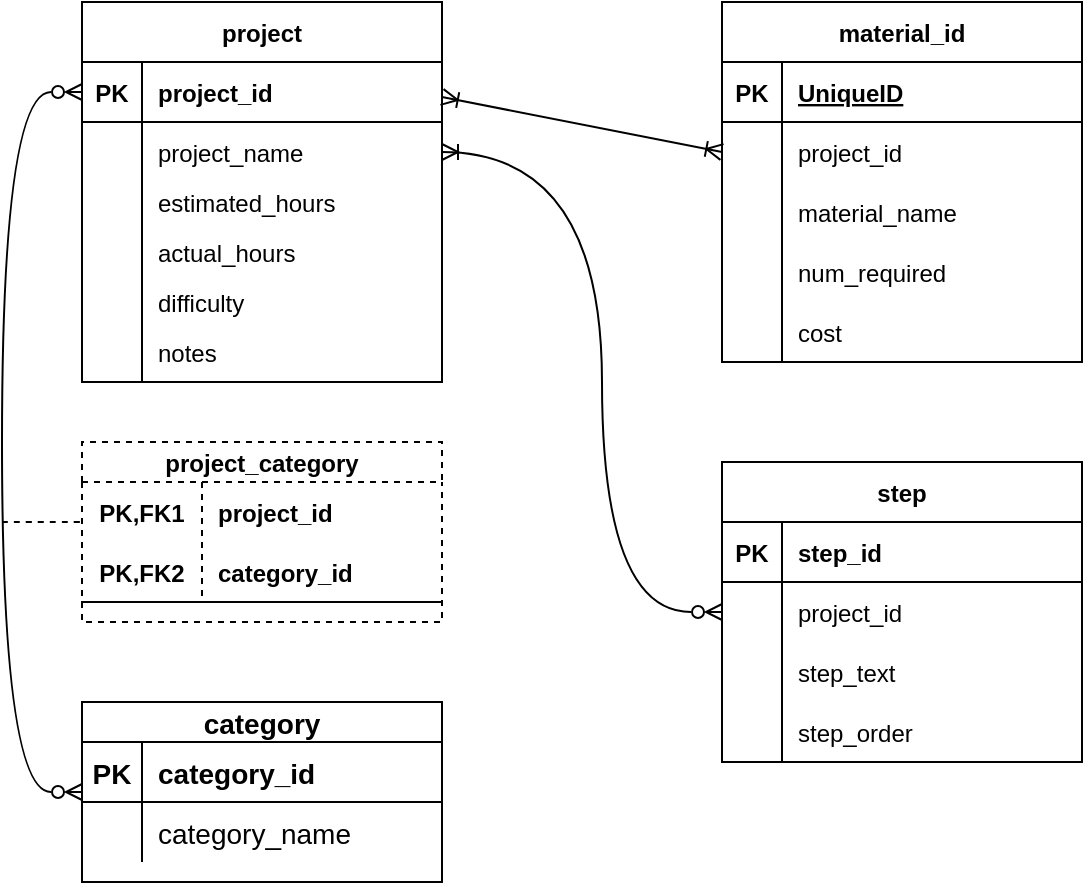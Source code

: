 <mxfile version="20.7.4" type="device"><diagram id="R2lEEEUBdFMjLlhIrx00" name="Page-1"><mxGraphModel dx="838" dy="360" grid="1" gridSize="10" guides="1" tooltips="1" connect="1" arrows="1" fold="1" page="1" pageScale="1" pageWidth="850" pageHeight="1100" math="0" shadow="0" extFonts="Permanent Marker^https://fonts.googleapis.com/css?family=Permanent+Marker"><root><mxCell id="0"/><mxCell id="1" parent="0"/><mxCell id="pqsTGUwIVfDf317Z8F6M-10" value="category" style="shape=table;startSize=20;container=1;collapsible=1;childLayout=tableLayout;fixedRows=1;rowLines=0;fontStyle=1;align=center;resizeLast=1;fontSize=14;rounded=0;" parent="1" vertex="1"><mxGeometry x="130" y="460" width="180" height="90" as="geometry"/></mxCell><mxCell id="pqsTGUwIVfDf317Z8F6M-11" value="" style="shape=partialRectangle;collapsible=0;dropTarget=0;pointerEvents=0;fillColor=none;points=[[0,0.5],[1,0.5]];portConstraint=eastwest;top=0;left=0;right=0;bottom=1;fontSize=14;rounded=1;" parent="pqsTGUwIVfDf317Z8F6M-10" vertex="1"><mxGeometry y="20" width="180" height="30" as="geometry"/></mxCell><mxCell id="pqsTGUwIVfDf317Z8F6M-12" value="PK" style="shape=partialRectangle;overflow=hidden;connectable=0;fillColor=none;top=0;left=0;bottom=0;right=0;fontStyle=1;fontSize=14;rounded=1;" parent="pqsTGUwIVfDf317Z8F6M-11" vertex="1"><mxGeometry width="30" height="30" as="geometry"><mxRectangle width="30" height="30" as="alternateBounds"/></mxGeometry></mxCell><mxCell id="pqsTGUwIVfDf317Z8F6M-13" value="category_id" style="shape=partialRectangle;overflow=hidden;connectable=0;fillColor=none;top=0;left=0;bottom=0;right=0;align=left;spacingLeft=6;fontStyle=1;fontSize=14;rounded=1;" parent="pqsTGUwIVfDf317Z8F6M-11" vertex="1"><mxGeometry x="30" width="150" height="30" as="geometry"><mxRectangle width="150" height="30" as="alternateBounds"/></mxGeometry></mxCell><mxCell id="pqsTGUwIVfDf317Z8F6M-14" value="" style="shape=partialRectangle;collapsible=0;dropTarget=0;pointerEvents=0;fillColor=none;points=[[0,0.5],[1,0.5]];portConstraint=eastwest;top=0;left=0;right=0;bottom=0;fontSize=14;rounded=1;" parent="pqsTGUwIVfDf317Z8F6M-10" vertex="1"><mxGeometry y="50" width="180" height="30" as="geometry"/></mxCell><mxCell id="pqsTGUwIVfDf317Z8F6M-15" value="" style="shape=partialRectangle;overflow=hidden;connectable=0;fillColor=none;top=0;left=0;bottom=0;right=0;fontSize=14;rounded=1;" parent="pqsTGUwIVfDf317Z8F6M-14" vertex="1"><mxGeometry width="30" height="30" as="geometry"><mxRectangle width="30" height="30" as="alternateBounds"/></mxGeometry></mxCell><mxCell id="pqsTGUwIVfDf317Z8F6M-16" value="category_name" style="shape=partialRectangle;overflow=hidden;connectable=0;fillColor=none;top=0;left=0;bottom=0;right=0;align=left;spacingLeft=6;fontSize=14;rounded=1;" parent="pqsTGUwIVfDf317Z8F6M-14" vertex="1"><mxGeometry x="30" width="150" height="30" as="geometry"><mxRectangle width="150" height="30" as="alternateBounds"/></mxGeometry></mxCell><mxCell id="hrref_oMjymuhyO7w-TL-21" value="project" style="shape=table;startSize=30;container=1;collapsible=1;childLayout=tableLayout;fixedRows=1;rowLines=0;fontStyle=1;align=center;resizeLast=1;" vertex="1" parent="1"><mxGeometry x="130" y="110" width="180" height="190" as="geometry"/></mxCell><mxCell id="hrref_oMjymuhyO7w-TL-22" value="" style="shape=tableRow;horizontal=0;startSize=0;swimlaneHead=0;swimlaneBody=0;fillColor=none;collapsible=0;dropTarget=0;points=[[0,0.5],[1,0.5]];portConstraint=eastwest;top=0;left=0;right=0;bottom=1;" vertex="1" parent="hrref_oMjymuhyO7w-TL-21"><mxGeometry y="30" width="180" height="30" as="geometry"/></mxCell><mxCell id="hrref_oMjymuhyO7w-TL-23" value="PK" style="shape=partialRectangle;connectable=0;fillColor=none;top=0;left=0;bottom=0;right=0;fontStyle=1;overflow=hidden;" vertex="1" parent="hrref_oMjymuhyO7w-TL-22"><mxGeometry width="30" height="30" as="geometry"><mxRectangle width="30" height="30" as="alternateBounds"/></mxGeometry></mxCell><mxCell id="hrref_oMjymuhyO7w-TL-24" value="project_id" style="shape=partialRectangle;connectable=0;fillColor=none;top=0;left=0;bottom=0;right=0;align=left;spacingLeft=6;fontStyle=1;overflow=hidden;" vertex="1" parent="hrref_oMjymuhyO7w-TL-22"><mxGeometry x="30" width="150" height="30" as="geometry"><mxRectangle width="150" height="30" as="alternateBounds"/></mxGeometry></mxCell><mxCell id="hrref_oMjymuhyO7w-TL-25" value="" style="shape=tableRow;horizontal=0;startSize=0;swimlaneHead=0;swimlaneBody=0;fillColor=none;collapsible=0;dropTarget=0;points=[[0,0.5],[1,0.5]];portConstraint=eastwest;top=0;left=0;right=0;bottom=0;" vertex="1" parent="hrref_oMjymuhyO7w-TL-21"><mxGeometry y="60" width="180" height="30" as="geometry"/></mxCell><mxCell id="hrref_oMjymuhyO7w-TL-26" value="" style="shape=partialRectangle;connectable=0;fillColor=none;top=0;left=0;bottom=0;right=0;editable=1;overflow=hidden;" vertex="1" parent="hrref_oMjymuhyO7w-TL-25"><mxGeometry width="30" height="30" as="geometry"><mxRectangle width="30" height="30" as="alternateBounds"/></mxGeometry></mxCell><mxCell id="hrref_oMjymuhyO7w-TL-27" value="project_name" style="shape=partialRectangle;connectable=0;fillColor=none;top=0;left=0;bottom=0;right=0;align=left;spacingLeft=6;overflow=hidden;" vertex="1" parent="hrref_oMjymuhyO7w-TL-25"><mxGeometry x="30" width="150" height="30" as="geometry"><mxRectangle width="150" height="30" as="alternateBounds"/></mxGeometry></mxCell><mxCell id="hrref_oMjymuhyO7w-TL-28" value="" style="shape=tableRow;horizontal=0;startSize=0;swimlaneHead=0;swimlaneBody=0;fillColor=none;collapsible=0;dropTarget=0;points=[[0,0.5],[1,0.5]];portConstraint=eastwest;top=0;left=0;right=0;bottom=0;" vertex="1" parent="hrref_oMjymuhyO7w-TL-21"><mxGeometry y="90" width="180" height="20" as="geometry"/></mxCell><mxCell id="hrref_oMjymuhyO7w-TL-29" value="" style="shape=partialRectangle;connectable=0;fillColor=none;top=0;left=0;bottom=0;right=0;editable=1;overflow=hidden;" vertex="1" parent="hrref_oMjymuhyO7w-TL-28"><mxGeometry width="30" height="20" as="geometry"><mxRectangle width="30" height="20" as="alternateBounds"/></mxGeometry></mxCell><mxCell id="hrref_oMjymuhyO7w-TL-30" value="estimated_hours" style="shape=partialRectangle;connectable=0;fillColor=none;top=0;left=0;bottom=0;right=0;align=left;spacingLeft=6;overflow=hidden;" vertex="1" parent="hrref_oMjymuhyO7w-TL-28"><mxGeometry x="30" width="150" height="20" as="geometry"><mxRectangle width="150" height="20" as="alternateBounds"/></mxGeometry></mxCell><mxCell id="hrref_oMjymuhyO7w-TL-31" value="" style="shape=tableRow;horizontal=0;startSize=0;swimlaneHead=0;swimlaneBody=0;fillColor=none;collapsible=0;dropTarget=0;points=[[0,0.5],[1,0.5]];portConstraint=eastwest;top=0;left=0;right=0;bottom=0;" vertex="1" parent="hrref_oMjymuhyO7w-TL-21"><mxGeometry y="110" width="180" height="30" as="geometry"/></mxCell><mxCell id="hrref_oMjymuhyO7w-TL-32" value="" style="shape=partialRectangle;connectable=0;fillColor=none;top=0;left=0;bottom=0;right=0;editable=1;overflow=hidden;" vertex="1" parent="hrref_oMjymuhyO7w-TL-31"><mxGeometry width="30" height="30" as="geometry"><mxRectangle width="30" height="30" as="alternateBounds"/></mxGeometry></mxCell><mxCell id="hrref_oMjymuhyO7w-TL-33" value="actual_hours" style="shape=partialRectangle;connectable=0;fillColor=none;top=0;left=0;bottom=0;right=0;align=left;spacingLeft=6;overflow=hidden;" vertex="1" parent="hrref_oMjymuhyO7w-TL-31"><mxGeometry x="30" width="150" height="30" as="geometry"><mxRectangle width="150" height="30" as="alternateBounds"/></mxGeometry></mxCell><mxCell id="hrref_oMjymuhyO7w-TL-34" style="shape=tableRow;horizontal=0;startSize=0;swimlaneHead=0;swimlaneBody=0;fillColor=none;collapsible=0;dropTarget=0;points=[[0,0.5],[1,0.5]];portConstraint=eastwest;top=0;left=0;right=0;bottom=0;" vertex="1" parent="hrref_oMjymuhyO7w-TL-21"><mxGeometry y="140" width="180" height="20" as="geometry"/></mxCell><mxCell id="hrref_oMjymuhyO7w-TL-35" style="shape=partialRectangle;connectable=0;fillColor=none;top=0;left=0;bottom=0;right=0;editable=1;overflow=hidden;" vertex="1" parent="hrref_oMjymuhyO7w-TL-34"><mxGeometry width="30" height="20" as="geometry"><mxRectangle width="30" height="20" as="alternateBounds"/></mxGeometry></mxCell><mxCell id="hrref_oMjymuhyO7w-TL-36" value="difficulty" style="shape=partialRectangle;connectable=0;fillColor=none;top=0;left=0;bottom=0;right=0;align=left;spacingLeft=6;overflow=hidden;" vertex="1" parent="hrref_oMjymuhyO7w-TL-34"><mxGeometry x="30" width="150" height="20" as="geometry"><mxRectangle width="150" height="20" as="alternateBounds"/></mxGeometry></mxCell><mxCell id="hrref_oMjymuhyO7w-TL-37" style="shape=tableRow;horizontal=0;startSize=0;swimlaneHead=0;swimlaneBody=0;fillColor=none;collapsible=0;dropTarget=0;points=[[0,0.5],[1,0.5]];portConstraint=eastwest;top=0;left=0;right=0;bottom=0;" vertex="1" parent="hrref_oMjymuhyO7w-TL-21"><mxGeometry y="160" width="180" height="30" as="geometry"/></mxCell><mxCell id="hrref_oMjymuhyO7w-TL-38" style="shape=partialRectangle;connectable=0;fillColor=none;top=0;left=0;bottom=0;right=0;editable=1;overflow=hidden;" vertex="1" parent="hrref_oMjymuhyO7w-TL-37"><mxGeometry width="30" height="30" as="geometry"><mxRectangle width="30" height="30" as="alternateBounds"/></mxGeometry></mxCell><mxCell id="hrref_oMjymuhyO7w-TL-39" value="notes" style="shape=partialRectangle;connectable=0;fillColor=none;top=0;left=0;bottom=0;right=0;align=left;spacingLeft=6;overflow=hidden;" vertex="1" parent="hrref_oMjymuhyO7w-TL-37"><mxGeometry x="30" width="150" height="30" as="geometry"><mxRectangle width="150" height="30" as="alternateBounds"/></mxGeometry></mxCell><mxCell id="hrref_oMjymuhyO7w-TL-40" value="material_id" style="shape=table;startSize=30;container=1;collapsible=1;childLayout=tableLayout;fixedRows=1;rowLines=0;fontStyle=1;align=center;resizeLast=1;" vertex="1" parent="1"><mxGeometry x="450" y="110" width="180" height="180" as="geometry"/></mxCell><mxCell id="hrref_oMjymuhyO7w-TL-41" value="" style="shape=tableRow;horizontal=0;startSize=0;swimlaneHead=0;swimlaneBody=0;fillColor=none;collapsible=0;dropTarget=0;points=[[0,0.5],[1,0.5]];portConstraint=eastwest;top=0;left=0;right=0;bottom=1;" vertex="1" parent="hrref_oMjymuhyO7w-TL-40"><mxGeometry y="30" width="180" height="30" as="geometry"/></mxCell><mxCell id="hrref_oMjymuhyO7w-TL-42" value="PK" style="shape=partialRectangle;connectable=0;fillColor=none;top=0;left=0;bottom=0;right=0;fontStyle=1;overflow=hidden;" vertex="1" parent="hrref_oMjymuhyO7w-TL-41"><mxGeometry width="30" height="30" as="geometry"><mxRectangle width="30" height="30" as="alternateBounds"/></mxGeometry></mxCell><mxCell id="hrref_oMjymuhyO7w-TL-43" value="UniqueID" style="shape=partialRectangle;connectable=0;fillColor=none;top=0;left=0;bottom=0;right=0;align=left;spacingLeft=6;fontStyle=5;overflow=hidden;" vertex="1" parent="hrref_oMjymuhyO7w-TL-41"><mxGeometry x="30" width="150" height="30" as="geometry"><mxRectangle width="150" height="30" as="alternateBounds"/></mxGeometry></mxCell><mxCell id="hrref_oMjymuhyO7w-TL-44" value="" style="shape=tableRow;horizontal=0;startSize=0;swimlaneHead=0;swimlaneBody=0;fillColor=none;collapsible=0;dropTarget=0;points=[[0,0.5],[1,0.5]];portConstraint=eastwest;top=0;left=0;right=0;bottom=0;" vertex="1" parent="hrref_oMjymuhyO7w-TL-40"><mxGeometry y="60" width="180" height="30" as="geometry"/></mxCell><mxCell id="hrref_oMjymuhyO7w-TL-45" value="" style="shape=partialRectangle;connectable=0;fillColor=none;top=0;left=0;bottom=0;right=0;editable=1;overflow=hidden;" vertex="1" parent="hrref_oMjymuhyO7w-TL-44"><mxGeometry width="30" height="30" as="geometry"><mxRectangle width="30" height="30" as="alternateBounds"/></mxGeometry></mxCell><mxCell id="hrref_oMjymuhyO7w-TL-46" value="project_id" style="shape=partialRectangle;connectable=0;fillColor=none;top=0;left=0;bottom=0;right=0;align=left;spacingLeft=6;overflow=hidden;" vertex="1" parent="hrref_oMjymuhyO7w-TL-44"><mxGeometry x="30" width="150" height="30" as="geometry"><mxRectangle width="150" height="30" as="alternateBounds"/></mxGeometry></mxCell><mxCell id="hrref_oMjymuhyO7w-TL-47" value="" style="shape=tableRow;horizontal=0;startSize=0;swimlaneHead=0;swimlaneBody=0;fillColor=none;collapsible=0;dropTarget=0;points=[[0,0.5],[1,0.5]];portConstraint=eastwest;top=0;left=0;right=0;bottom=0;" vertex="1" parent="hrref_oMjymuhyO7w-TL-40"><mxGeometry y="90" width="180" height="30" as="geometry"/></mxCell><mxCell id="hrref_oMjymuhyO7w-TL-48" value="" style="shape=partialRectangle;connectable=0;fillColor=none;top=0;left=0;bottom=0;right=0;editable=1;overflow=hidden;" vertex="1" parent="hrref_oMjymuhyO7w-TL-47"><mxGeometry width="30" height="30" as="geometry"><mxRectangle width="30" height="30" as="alternateBounds"/></mxGeometry></mxCell><mxCell id="hrref_oMjymuhyO7w-TL-49" value="material_name" style="shape=partialRectangle;connectable=0;fillColor=none;top=0;left=0;bottom=0;right=0;align=left;spacingLeft=6;overflow=hidden;" vertex="1" parent="hrref_oMjymuhyO7w-TL-47"><mxGeometry x="30" width="150" height="30" as="geometry"><mxRectangle width="150" height="30" as="alternateBounds"/></mxGeometry></mxCell><mxCell id="hrref_oMjymuhyO7w-TL-50" value="" style="shape=tableRow;horizontal=0;startSize=0;swimlaneHead=0;swimlaneBody=0;fillColor=none;collapsible=0;dropTarget=0;points=[[0,0.5],[1,0.5]];portConstraint=eastwest;top=0;left=0;right=0;bottom=0;" vertex="1" parent="hrref_oMjymuhyO7w-TL-40"><mxGeometry y="120" width="180" height="30" as="geometry"/></mxCell><mxCell id="hrref_oMjymuhyO7w-TL-51" value="" style="shape=partialRectangle;connectable=0;fillColor=none;top=0;left=0;bottom=0;right=0;editable=1;overflow=hidden;" vertex="1" parent="hrref_oMjymuhyO7w-TL-50"><mxGeometry width="30" height="30" as="geometry"><mxRectangle width="30" height="30" as="alternateBounds"/></mxGeometry></mxCell><mxCell id="hrref_oMjymuhyO7w-TL-52" value="num_required" style="shape=partialRectangle;connectable=0;fillColor=none;top=0;left=0;bottom=0;right=0;align=left;spacingLeft=6;overflow=hidden;" vertex="1" parent="hrref_oMjymuhyO7w-TL-50"><mxGeometry x="30" width="150" height="30" as="geometry"><mxRectangle width="150" height="30" as="alternateBounds"/></mxGeometry></mxCell><mxCell id="hrref_oMjymuhyO7w-TL-53" style="shape=tableRow;horizontal=0;startSize=0;swimlaneHead=0;swimlaneBody=0;fillColor=none;collapsible=0;dropTarget=0;points=[[0,0.5],[1,0.5]];portConstraint=eastwest;top=0;left=0;right=0;bottom=0;" vertex="1" parent="hrref_oMjymuhyO7w-TL-40"><mxGeometry y="150" width="180" height="30" as="geometry"/></mxCell><mxCell id="hrref_oMjymuhyO7w-TL-54" style="shape=partialRectangle;connectable=0;fillColor=none;top=0;left=0;bottom=0;right=0;editable=1;overflow=hidden;" vertex="1" parent="hrref_oMjymuhyO7w-TL-53"><mxGeometry width="30" height="30" as="geometry"><mxRectangle width="30" height="30" as="alternateBounds"/></mxGeometry></mxCell><mxCell id="hrref_oMjymuhyO7w-TL-55" value="cost" style="shape=partialRectangle;connectable=0;fillColor=none;top=0;left=0;bottom=0;right=0;align=left;spacingLeft=6;overflow=hidden;" vertex="1" parent="hrref_oMjymuhyO7w-TL-53"><mxGeometry x="30" width="150" height="30" as="geometry"><mxRectangle width="150" height="30" as="alternateBounds"/></mxGeometry></mxCell><mxCell id="hrref_oMjymuhyO7w-TL-56" value="step" style="shape=table;startSize=30;container=1;collapsible=1;childLayout=tableLayout;fixedRows=1;rowLines=0;fontStyle=1;align=center;resizeLast=1;" vertex="1" parent="1"><mxGeometry x="450" y="340" width="180" height="150" as="geometry"/></mxCell><mxCell id="hrref_oMjymuhyO7w-TL-57" value="" style="shape=tableRow;horizontal=0;startSize=0;swimlaneHead=0;swimlaneBody=0;fillColor=none;collapsible=0;dropTarget=0;points=[[0,0.5],[1,0.5]];portConstraint=eastwest;top=0;left=0;right=0;bottom=1;" vertex="1" parent="hrref_oMjymuhyO7w-TL-56"><mxGeometry y="30" width="180" height="30" as="geometry"/></mxCell><mxCell id="hrref_oMjymuhyO7w-TL-58" value="PK" style="shape=partialRectangle;connectable=0;fillColor=none;top=0;left=0;bottom=0;right=0;fontStyle=1;overflow=hidden;" vertex="1" parent="hrref_oMjymuhyO7w-TL-57"><mxGeometry width="30" height="30" as="geometry"><mxRectangle width="30" height="30" as="alternateBounds"/></mxGeometry></mxCell><mxCell id="hrref_oMjymuhyO7w-TL-59" value="step_id" style="shape=partialRectangle;connectable=0;fillColor=none;top=0;left=0;bottom=0;right=0;align=left;spacingLeft=6;fontStyle=1;overflow=hidden;" vertex="1" parent="hrref_oMjymuhyO7w-TL-57"><mxGeometry x="30" width="150" height="30" as="geometry"><mxRectangle width="150" height="30" as="alternateBounds"/></mxGeometry></mxCell><mxCell id="hrref_oMjymuhyO7w-TL-60" value="" style="shape=tableRow;horizontal=0;startSize=0;swimlaneHead=0;swimlaneBody=0;fillColor=none;collapsible=0;dropTarget=0;points=[[0,0.5],[1,0.5]];portConstraint=eastwest;top=0;left=0;right=0;bottom=0;" vertex="1" parent="hrref_oMjymuhyO7w-TL-56"><mxGeometry y="60" width="180" height="30" as="geometry"/></mxCell><mxCell id="hrref_oMjymuhyO7w-TL-61" value="" style="shape=partialRectangle;connectable=0;fillColor=none;top=0;left=0;bottom=0;right=0;editable=1;overflow=hidden;" vertex="1" parent="hrref_oMjymuhyO7w-TL-60"><mxGeometry width="30" height="30" as="geometry"><mxRectangle width="30" height="30" as="alternateBounds"/></mxGeometry></mxCell><mxCell id="hrref_oMjymuhyO7w-TL-62" value="project_id" style="shape=partialRectangle;connectable=0;fillColor=none;top=0;left=0;bottom=0;right=0;align=left;spacingLeft=6;overflow=hidden;" vertex="1" parent="hrref_oMjymuhyO7w-TL-60"><mxGeometry x="30" width="150" height="30" as="geometry"><mxRectangle width="150" height="30" as="alternateBounds"/></mxGeometry></mxCell><mxCell id="hrref_oMjymuhyO7w-TL-63" value="" style="shape=tableRow;horizontal=0;startSize=0;swimlaneHead=0;swimlaneBody=0;fillColor=none;collapsible=0;dropTarget=0;points=[[0,0.5],[1,0.5]];portConstraint=eastwest;top=0;left=0;right=0;bottom=0;" vertex="1" parent="hrref_oMjymuhyO7w-TL-56"><mxGeometry y="90" width="180" height="30" as="geometry"/></mxCell><mxCell id="hrref_oMjymuhyO7w-TL-64" value="" style="shape=partialRectangle;connectable=0;fillColor=none;top=0;left=0;bottom=0;right=0;editable=1;overflow=hidden;" vertex="1" parent="hrref_oMjymuhyO7w-TL-63"><mxGeometry width="30" height="30" as="geometry"><mxRectangle width="30" height="30" as="alternateBounds"/></mxGeometry></mxCell><mxCell id="hrref_oMjymuhyO7w-TL-65" value="step_text" style="shape=partialRectangle;connectable=0;fillColor=none;top=0;left=0;bottom=0;right=0;align=left;spacingLeft=6;overflow=hidden;" vertex="1" parent="hrref_oMjymuhyO7w-TL-63"><mxGeometry x="30" width="150" height="30" as="geometry"><mxRectangle width="150" height="30" as="alternateBounds"/></mxGeometry></mxCell><mxCell id="hrref_oMjymuhyO7w-TL-66" value="" style="shape=tableRow;horizontal=0;startSize=0;swimlaneHead=0;swimlaneBody=0;fillColor=none;collapsible=0;dropTarget=0;points=[[0,0.5],[1,0.5]];portConstraint=eastwest;top=0;left=0;right=0;bottom=0;" vertex="1" parent="hrref_oMjymuhyO7w-TL-56"><mxGeometry y="120" width="180" height="30" as="geometry"/></mxCell><mxCell id="hrref_oMjymuhyO7w-TL-67" value="" style="shape=partialRectangle;connectable=0;fillColor=none;top=0;left=0;bottom=0;right=0;editable=1;overflow=hidden;" vertex="1" parent="hrref_oMjymuhyO7w-TL-66"><mxGeometry width="30" height="30" as="geometry"><mxRectangle width="30" height="30" as="alternateBounds"/></mxGeometry></mxCell><mxCell id="hrref_oMjymuhyO7w-TL-68" value="step_order" style="shape=partialRectangle;connectable=0;fillColor=none;top=0;left=0;bottom=0;right=0;align=left;spacingLeft=6;overflow=hidden;" vertex="1" parent="hrref_oMjymuhyO7w-TL-66"><mxGeometry x="30" width="150" height="30" as="geometry"><mxRectangle width="150" height="30" as="alternateBounds"/></mxGeometry></mxCell><mxCell id="hrref_oMjymuhyO7w-TL-69" value="project_category" style="shape=table;startSize=20;container=1;collapsible=1;childLayout=tableLayout;fixedRows=1;rowLines=0;fontStyle=1;align=center;resizeLast=1;dashed=1;" vertex="1" parent="1"><mxGeometry x="130" y="330" width="180" height="90" as="geometry"/></mxCell><mxCell id="hrref_oMjymuhyO7w-TL-70" value="" style="shape=tableRow;horizontal=0;startSize=0;swimlaneHead=0;swimlaneBody=0;fillColor=none;collapsible=0;dropTarget=0;points=[[0,0.5],[1,0.5]];portConstraint=eastwest;top=0;left=0;right=0;bottom=0;" vertex="1" parent="hrref_oMjymuhyO7w-TL-69"><mxGeometry y="20" width="180" height="30" as="geometry"/></mxCell><mxCell id="hrref_oMjymuhyO7w-TL-71" value="PK,FK1" style="shape=partialRectangle;connectable=0;fillColor=none;top=0;left=0;bottom=0;right=0;fontStyle=1;overflow=hidden;" vertex="1" parent="hrref_oMjymuhyO7w-TL-70"><mxGeometry width="60" height="30" as="geometry"><mxRectangle width="60" height="30" as="alternateBounds"/></mxGeometry></mxCell><mxCell id="hrref_oMjymuhyO7w-TL-72" value="project_id" style="shape=partialRectangle;connectable=0;fillColor=none;top=0;left=0;bottom=0;right=0;align=left;spacingLeft=6;fontStyle=1;overflow=hidden;" vertex="1" parent="hrref_oMjymuhyO7w-TL-70"><mxGeometry x="60" width="120" height="30" as="geometry"><mxRectangle width="120" height="30" as="alternateBounds"/></mxGeometry></mxCell><mxCell id="hrref_oMjymuhyO7w-TL-73" value="" style="shape=tableRow;horizontal=0;startSize=0;swimlaneHead=0;swimlaneBody=0;fillColor=none;collapsible=0;dropTarget=0;points=[[0,0.5],[1,0.5]];portConstraint=eastwest;top=0;left=0;right=0;bottom=1;" vertex="1" parent="hrref_oMjymuhyO7w-TL-69"><mxGeometry y="50" width="180" height="30" as="geometry"/></mxCell><mxCell id="hrref_oMjymuhyO7w-TL-74" value="PK,FK2" style="shape=partialRectangle;connectable=0;fillColor=none;top=0;left=0;bottom=0;right=0;fontStyle=1;overflow=hidden;" vertex="1" parent="hrref_oMjymuhyO7w-TL-73"><mxGeometry width="60" height="30" as="geometry"><mxRectangle width="60" height="30" as="alternateBounds"/></mxGeometry></mxCell><mxCell id="hrref_oMjymuhyO7w-TL-75" value="category_id" style="shape=partialRectangle;connectable=0;fillColor=none;top=0;left=0;bottom=0;right=0;align=left;spacingLeft=6;fontStyle=1;overflow=hidden;" vertex="1" parent="hrref_oMjymuhyO7w-TL-73"><mxGeometry x="60" width="120" height="30" as="geometry"><mxRectangle width="120" height="30" as="alternateBounds"/></mxGeometry></mxCell><mxCell id="hrref_oMjymuhyO7w-TL-82" value="" style="fontSize=12;html=1;endArrow=ERzeroToMany;endFill=0;rounded=0;entryX=0;entryY=0.5;entryDx=0;entryDy=0;exitX=0;exitY=0.5;exitDx=0;exitDy=0;edgeStyle=orthogonalEdgeStyle;curved=1;startArrow=ERzeroToMany;startFill=0;" edge="1" parent="1" source="pqsTGUwIVfDf317Z8F6M-10" target="hrref_oMjymuhyO7w-TL-22"><mxGeometry width="100" height="100" relative="1" as="geometry"><mxPoint x="70" y="510" as="sourcePoint"/><mxPoint x="220" y="240" as="targetPoint"/><Array as="points"><mxPoint x="90" y="505"/><mxPoint x="90" y="155"/></Array></mxGeometry></mxCell><mxCell id="hrref_oMjymuhyO7w-TL-83" value="" style="endArrow=none;html=1;rounded=0;curved=1;dashed=1;" edge="1" parent="1"><mxGeometry relative="1" as="geometry"><mxPoint x="90" y="370" as="sourcePoint"/><mxPoint x="130" y="370" as="targetPoint"/></mxGeometry></mxCell><mxCell id="hrref_oMjymuhyO7w-TL-85" value="" style="fontSize=12;html=1;endArrow=ERoneToMany;endFill=0;startArrow=ERoneToMany;rounded=0;entryX=0;entryY=0.5;entryDx=0;entryDy=0;exitX=1;exitY=0.25;exitDx=0;exitDy=0;startFill=0;" edge="1" parent="1" source="hrref_oMjymuhyO7w-TL-21" target="hrref_oMjymuhyO7w-TL-44"><mxGeometry width="100" height="100" relative="1" as="geometry"><mxPoint x="260" y="240" as="sourcePoint"/><mxPoint x="370" y="170" as="targetPoint"/></mxGeometry></mxCell><mxCell id="hrref_oMjymuhyO7w-TL-86" value="" style="fontSize=12;html=1;endArrow=ERzeroToMany;endFill=0;startArrow=ERoneToMany;rounded=0;startFill=0;exitX=1;exitY=0.5;exitDx=0;exitDy=0;edgeStyle=orthogonalEdgeStyle;curved=1;" edge="1" parent="1" source="hrref_oMjymuhyO7w-TL-25"><mxGeometry width="100" height="100" relative="1" as="geometry"><mxPoint x="310" y="160" as="sourcePoint"/><mxPoint x="450" y="415" as="targetPoint"/><Array as="points"><mxPoint x="390" y="185"/><mxPoint x="390" y="415"/></Array></mxGeometry></mxCell></root></mxGraphModel></diagram></mxfile>